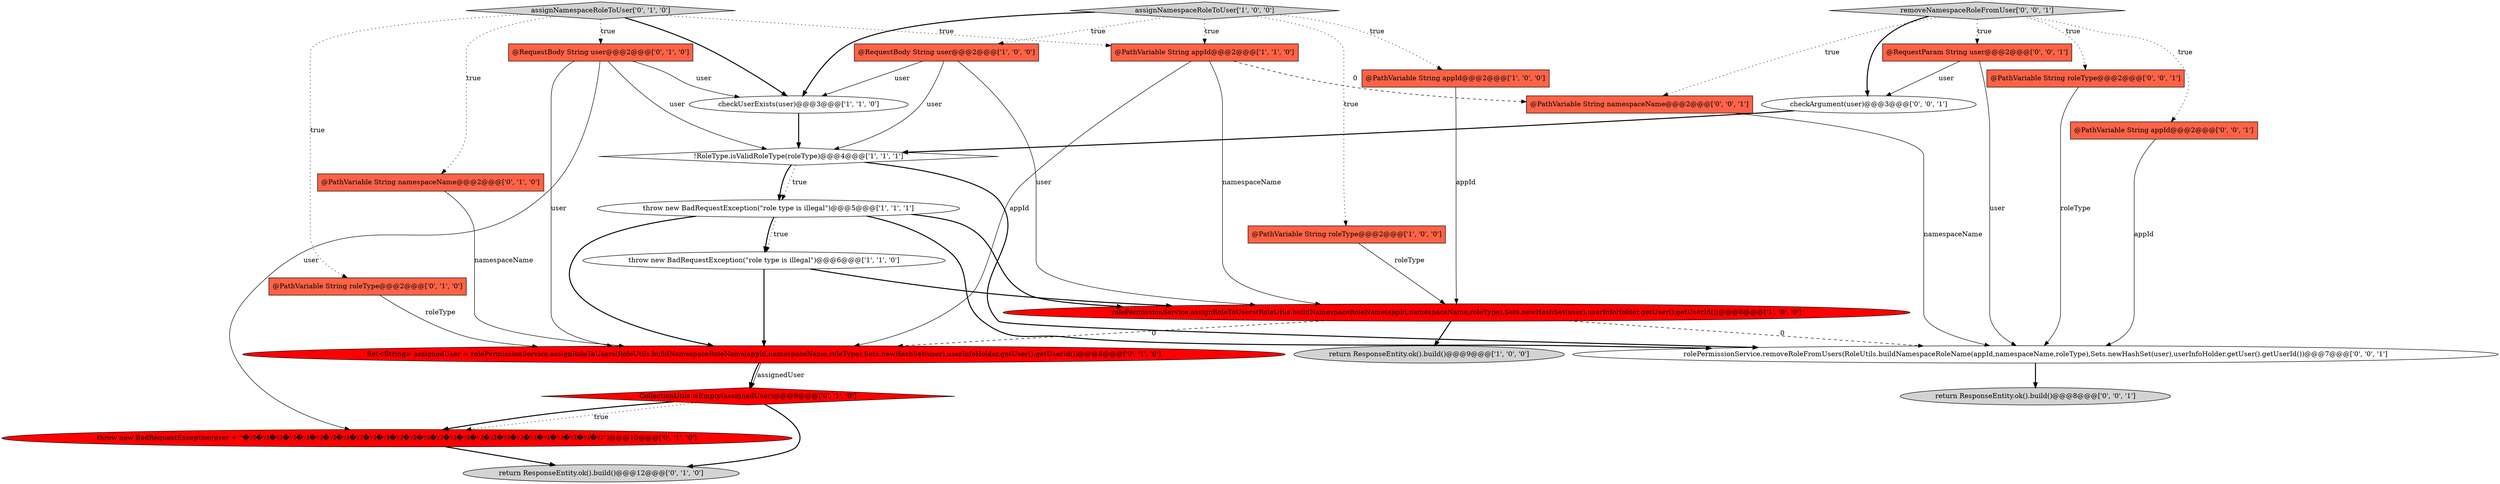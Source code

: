 digraph {
12 [style = filled, label = "Set<String> assignedUser = rolePermissionService.assignRoleToUsers(RoleUtils.buildNamespaceRoleName(appId,namespaceName,roleType),Sets.newHashSet(user),userInfoHolder.getUser().getUserId())@@@8@@@['0', '1', '0']", fillcolor = red, shape = ellipse image = "AAA1AAABBB2BBB"];
6 [style = filled, label = "!RoleType.isValidRoleType(roleType)@@@4@@@['1', '1', '1']", fillcolor = white, shape = diamond image = "AAA0AAABBB1BBB"];
18 [style = filled, label = "throw new BadRequestException(user + \"�ｿｽ�ｿｽ�ｿｽ�ｿｽ�ｿｽ�ｿｽ�ｿｽ�ｿｽ�ｿｽ�ｿｽ�ｿｽ�ｿｽ�ｿｽ�ｿｽ�ｿｽ�ｿｽ�ｿｽ�ｿｽ�ｿｽ�ｿｽ�ｿｽ�ｿｽ�ｿｽ�ｿｽ�ｿｽ�ｿｽ�ｿｽ\")@@@10@@@['0', '1', '0']", fillcolor = red, shape = ellipse image = "AAA1AAABBB2BBB"];
13 [style = filled, label = "CollectionUtils.isEmpty(assignedUser)@@@9@@@['0', '1', '0']", fillcolor = red, shape = diamond image = "AAA1AAABBB2BBB"];
10 [style = filled, label = "throw new BadRequestException(\"role type is illegal\")@@@5@@@['1', '1', '1']", fillcolor = white, shape = ellipse image = "AAA0AAABBB1BBB"];
19 [style = filled, label = "@PathVariable String roleType@@@2@@@['0', '0', '1']", fillcolor = tomato, shape = box image = "AAA0AAABBB3BBB"];
8 [style = filled, label = "throw new BadRequestException(\"role type is illegal\")@@@6@@@['1', '1', '0']", fillcolor = white, shape = ellipse image = "AAA0AAABBB1BBB"];
15 [style = filled, label = "assignNamespaceRoleToUser['0', '1', '0']", fillcolor = lightgray, shape = diamond image = "AAA0AAABBB2BBB"];
22 [style = filled, label = "@RequestParam String user@@@2@@@['0', '0', '1']", fillcolor = tomato, shape = box image = "AAA0AAABBB3BBB"];
11 [style = filled, label = "@PathVariable String namespaceName@@@2@@@['0', '1', '0']", fillcolor = tomato, shape = box image = "AAA0AAABBB2BBB"];
3 [style = filled, label = "assignNamespaceRoleToUser['1', '0', '0']", fillcolor = lightgray, shape = diamond image = "AAA0AAABBB1BBB"];
2 [style = filled, label = "checkUserExists(user)@@@3@@@['1', '1', '0']", fillcolor = white, shape = ellipse image = "AAA0AAABBB1BBB"];
16 [style = filled, label = "@PathVariable String roleType@@@2@@@['0', '1', '0']", fillcolor = tomato, shape = box image = "AAA0AAABBB2BBB"];
24 [style = filled, label = "@PathVariable String appId@@@2@@@['0', '0', '1']", fillcolor = tomato, shape = box image = "AAA0AAABBB3BBB"];
5 [style = filled, label = "@PathVariable String roleType@@@2@@@['1', '0', '0']", fillcolor = tomato, shape = box image = "AAA0AAABBB1BBB"];
25 [style = filled, label = "@PathVariable String namespaceName@@@2@@@['0', '0', '1']", fillcolor = tomato, shape = box image = "AAA0AAABBB3BBB"];
21 [style = filled, label = "removeNamespaceRoleFromUser['0', '0', '1']", fillcolor = lightgray, shape = diamond image = "AAA0AAABBB3BBB"];
4 [style = filled, label = "return ResponseEntity.ok().build()@@@9@@@['1', '0', '0']", fillcolor = lightgray, shape = ellipse image = "AAA0AAABBB1BBB"];
26 [style = filled, label = "checkArgument(user)@@@3@@@['0', '0', '1']", fillcolor = white, shape = ellipse image = "AAA0AAABBB3BBB"];
23 [style = filled, label = "return ResponseEntity.ok().build()@@@8@@@['0', '0', '1']", fillcolor = lightgray, shape = ellipse image = "AAA0AAABBB3BBB"];
14 [style = filled, label = "@RequestBody String user@@@2@@@['0', '1', '0']", fillcolor = tomato, shape = box image = "AAA0AAABBB2BBB"];
20 [style = filled, label = "rolePermissionService.removeRoleFromUsers(RoleUtils.buildNamespaceRoleName(appId,namespaceName,roleType),Sets.newHashSet(user),userInfoHolder.getUser().getUserId())@@@7@@@['0', '0', '1']", fillcolor = white, shape = ellipse image = "AAA0AAABBB3BBB"];
7 [style = filled, label = "@PathVariable String appId@@@2@@@['1', '0', '0']", fillcolor = tomato, shape = box image = "AAA0AAABBB1BBB"];
1 [style = filled, label = "rolePermissionService.assignRoleToUsers(RoleUtils.buildNamespaceRoleName(appId,namespaceName,roleType),Sets.newHashSet(user),userInfoHolder.getUser().getUserId())@@@8@@@['1', '0', '0']", fillcolor = red, shape = ellipse image = "AAA1AAABBB1BBB"];
0 [style = filled, label = "@RequestBody String user@@@2@@@['1', '0', '0']", fillcolor = tomato, shape = box image = "AAA0AAABBB1BBB"];
17 [style = filled, label = "return ResponseEntity.ok().build()@@@12@@@['0', '1', '0']", fillcolor = lightgray, shape = ellipse image = "AAA0AAABBB2BBB"];
9 [style = filled, label = "@PathVariable String appId@@@2@@@['1', '1', '0']", fillcolor = tomato, shape = box image = "AAA0AAABBB1BBB"];
10->8 [style = dotted, label="true"];
1->4 [style = bold, label=""];
15->2 [style = bold, label=""];
10->20 [style = bold, label=""];
3->7 [style = dotted, label="true"];
13->18 [style = dotted, label="true"];
0->6 [style = solid, label="user"];
2->6 [style = bold, label=""];
14->6 [style = solid, label="user"];
7->1 [style = solid, label="appId"];
18->17 [style = bold, label=""];
14->2 [style = solid, label="user"];
21->22 [style = dotted, label="true"];
19->20 [style = solid, label="roleType"];
5->1 [style = solid, label="roleType"];
22->26 [style = solid, label="user"];
22->20 [style = solid, label="user"];
3->9 [style = dotted, label="true"];
26->6 [style = bold, label=""];
15->16 [style = dotted, label="true"];
15->14 [style = dotted, label="true"];
9->1 [style = solid, label="namespaceName"];
0->1 [style = solid, label="user"];
15->9 [style = dotted, label="true"];
12->13 [style = solid, label="assignedUser"];
1->20 [style = dashed, label="0"];
14->12 [style = solid, label="user"];
6->20 [style = bold, label=""];
8->1 [style = bold, label=""];
12->13 [style = bold, label=""];
6->10 [style = dotted, label="true"];
13->17 [style = bold, label=""];
21->26 [style = bold, label=""];
21->25 [style = dotted, label="true"];
1->12 [style = dashed, label="0"];
3->5 [style = dotted, label="true"];
20->23 [style = bold, label=""];
10->8 [style = bold, label=""];
3->2 [style = bold, label=""];
21->24 [style = dotted, label="true"];
10->12 [style = bold, label=""];
6->10 [style = bold, label=""];
21->19 [style = dotted, label="true"];
9->25 [style = dashed, label="0"];
14->18 [style = solid, label="user"];
3->0 [style = dotted, label="true"];
15->11 [style = dotted, label="true"];
11->12 [style = solid, label="namespaceName"];
0->2 [style = solid, label="user"];
25->20 [style = solid, label="namespaceName"];
10->1 [style = bold, label=""];
24->20 [style = solid, label="appId"];
8->12 [style = bold, label=""];
13->18 [style = bold, label=""];
9->12 [style = solid, label="appId"];
16->12 [style = solid, label="roleType"];
}
